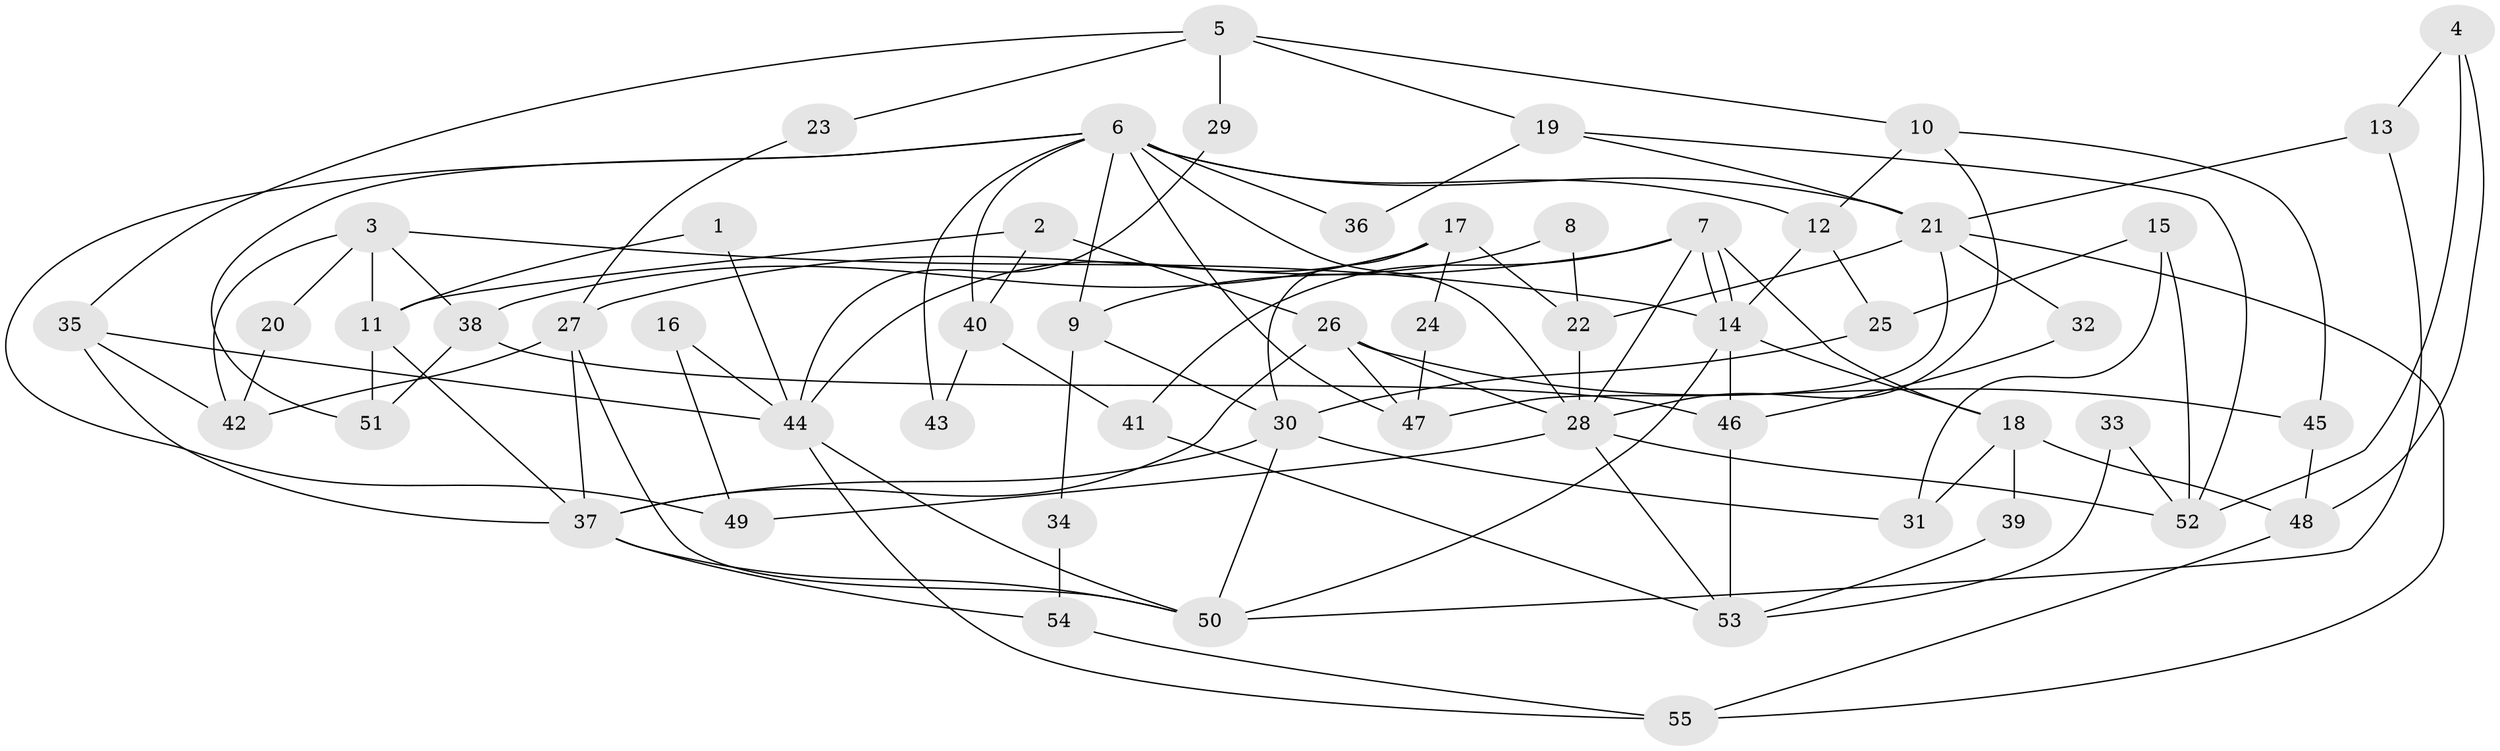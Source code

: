 // coarse degree distribution, {3: 0.14814814814814814, 6: 0.07407407407407407, 4: 0.2962962962962963, 2: 0.2962962962962963, 7: 0.07407407407407407, 8: 0.07407407407407407, 10: 0.037037037037037035}
// Generated by graph-tools (version 1.1) at 2025/55/03/04/25 21:55:27]
// undirected, 55 vertices, 110 edges
graph export_dot {
graph [start="1"]
  node [color=gray90,style=filled];
  1;
  2;
  3;
  4;
  5;
  6;
  7;
  8;
  9;
  10;
  11;
  12;
  13;
  14;
  15;
  16;
  17;
  18;
  19;
  20;
  21;
  22;
  23;
  24;
  25;
  26;
  27;
  28;
  29;
  30;
  31;
  32;
  33;
  34;
  35;
  36;
  37;
  38;
  39;
  40;
  41;
  42;
  43;
  44;
  45;
  46;
  47;
  48;
  49;
  50;
  51;
  52;
  53;
  54;
  55;
  1 -- 44;
  1 -- 11;
  2 -- 11;
  2 -- 26;
  2 -- 40;
  3 -- 14;
  3 -- 38;
  3 -- 11;
  3 -- 20;
  3 -- 42;
  4 -- 13;
  4 -- 48;
  4 -- 52;
  5 -- 35;
  5 -- 10;
  5 -- 19;
  5 -- 23;
  5 -- 29;
  6 -- 47;
  6 -- 51;
  6 -- 9;
  6 -- 12;
  6 -- 21;
  6 -- 28;
  6 -- 36;
  6 -- 40;
  6 -- 43;
  6 -- 49;
  7 -- 14;
  7 -- 14;
  7 -- 18;
  7 -- 27;
  7 -- 28;
  7 -- 41;
  8 -- 22;
  8 -- 9;
  9 -- 30;
  9 -- 34;
  10 -- 12;
  10 -- 28;
  10 -- 45;
  11 -- 37;
  11 -- 51;
  12 -- 14;
  12 -- 25;
  13 -- 21;
  13 -- 50;
  14 -- 50;
  14 -- 18;
  14 -- 46;
  15 -- 31;
  15 -- 52;
  15 -- 25;
  16 -- 44;
  16 -- 49;
  17 -- 22;
  17 -- 30;
  17 -- 24;
  17 -- 38;
  17 -- 44;
  18 -- 48;
  18 -- 31;
  18 -- 39;
  19 -- 52;
  19 -- 21;
  19 -- 36;
  20 -- 42;
  21 -- 22;
  21 -- 32;
  21 -- 47;
  21 -- 55;
  22 -- 28;
  23 -- 27;
  24 -- 47;
  25 -- 30;
  26 -- 37;
  26 -- 28;
  26 -- 45;
  26 -- 47;
  27 -- 42;
  27 -- 37;
  27 -- 50;
  28 -- 49;
  28 -- 52;
  28 -- 53;
  29 -- 44;
  30 -- 50;
  30 -- 31;
  30 -- 37;
  32 -- 46;
  33 -- 53;
  33 -- 52;
  34 -- 54;
  35 -- 44;
  35 -- 37;
  35 -- 42;
  37 -- 50;
  37 -- 54;
  38 -- 46;
  38 -- 51;
  39 -- 53;
  40 -- 41;
  40 -- 43;
  41 -- 53;
  44 -- 50;
  44 -- 55;
  45 -- 48;
  46 -- 53;
  48 -- 55;
  54 -- 55;
}
